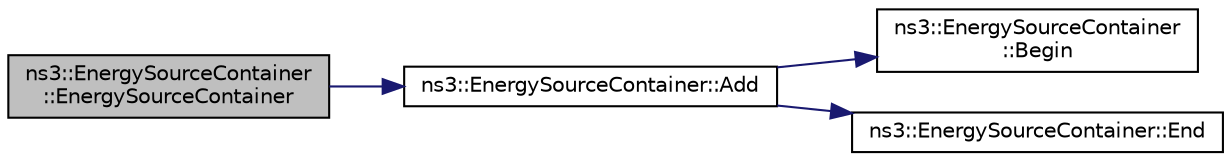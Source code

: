 digraph "ns3::EnergySourceContainer::EnergySourceContainer"
{
  edge [fontname="Helvetica",fontsize="10",labelfontname="Helvetica",labelfontsize="10"];
  node [fontname="Helvetica",fontsize="10",shape=record];
  rankdir="LR";
  Node1 [label="ns3::EnergySourceContainer\l::EnergySourceContainer",height=0.2,width=0.4,color="black", fillcolor="grey75", style="filled", fontcolor="black"];
  Node1 -> Node2 [color="midnightblue",fontsize="10",style="solid"];
  Node2 [label="ns3::EnergySourceContainer::Add",height=0.2,width=0.4,color="black", fillcolor="white", style="filled",URL="$d1/d34/classns3_1_1EnergySourceContainer.html#a8a2ee083f2b448ee87393b280b7407b9"];
  Node2 -> Node3 [color="midnightblue",fontsize="10",style="solid"];
  Node3 [label="ns3::EnergySourceContainer\l::Begin",height=0.2,width=0.4,color="black", fillcolor="white", style="filled",URL="$d1/d34/classns3_1_1EnergySourceContainer.html#a0bf4b5518e6994180cee37859405696a",tooltip="Get an iterator which refers to the first EnergySource pointer in the container. "];
  Node2 -> Node4 [color="midnightblue",fontsize="10",style="solid"];
  Node4 [label="ns3::EnergySourceContainer::End",height=0.2,width=0.4,color="black", fillcolor="white", style="filled",URL="$d1/d34/classns3_1_1EnergySourceContainer.html#a7e45643bab98273a8f2c78c043b5ba3b",tooltip="Get an iterator which refers to the last EnergySource pointer in the container. "];
}
